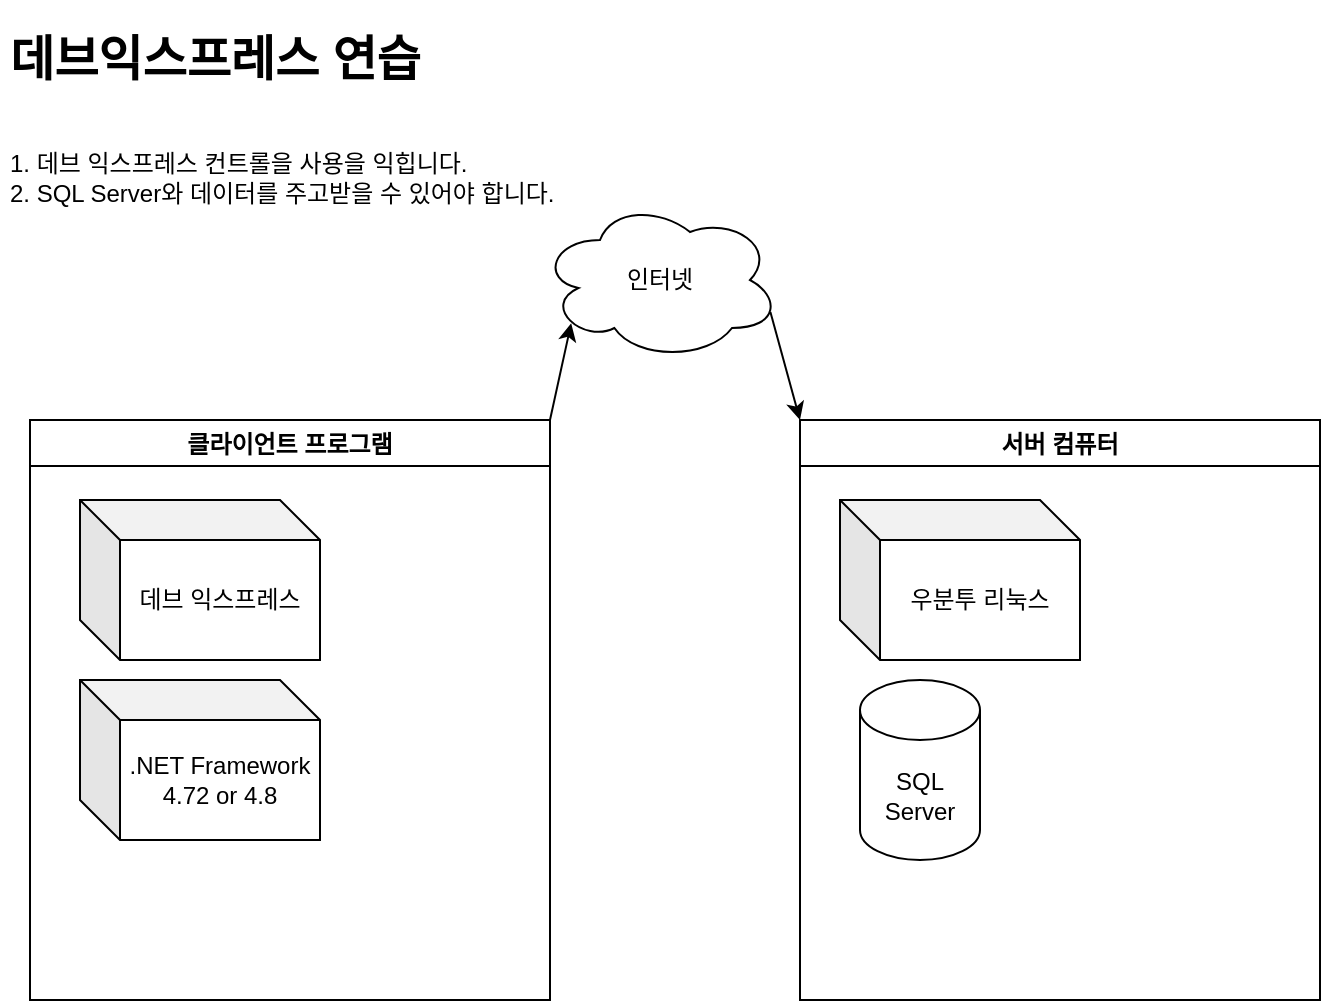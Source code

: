 <mxfile version="17.4.6" type="github">
  <diagram id="qArzvaBtKs2ZD9iZ1-9I" name="Page-1">
    <mxGraphModel dx="714" dy="604" grid="1" gridSize="10" guides="1" tooltips="1" connect="1" arrows="1" fold="1" page="1" pageScale="1" pageWidth="827" pageHeight="1169" background="#ffffff" math="0" shadow="0">
      <root>
        <mxCell id="0" />
        <mxCell id="1" parent="0" />
        <mxCell id="HhZkeLlCTQ54a1hXGvo2-1" value="&lt;h1&gt;데브익스프레스 연습&amp;nbsp;&lt;/h1&gt;&lt;div&gt;&lt;br&gt;&lt;/div&gt;&lt;div&gt;1. 데브 익스프레스 컨트롤을 사용을 익힙니다.&lt;/div&gt;&lt;div&gt;2. SQL Server와 데이터를 주고받을 수 있어야 합니다.&amp;nbsp;&lt;/div&gt;" style="text;html=1;strokeColor=none;fillColor=none;spacing=5;spacingTop=-20;whiteSpace=wrap;overflow=hidden;rounded=0;" vertex="1" parent="1">
          <mxGeometry x="40" y="40" width="290" height="120" as="geometry" />
        </mxCell>
        <mxCell id="HhZkeLlCTQ54a1hXGvo2-8" value="" style="endArrow=classic;html=1;rounded=0;exitX=1;exitY=0;exitDx=0;exitDy=0;entryX=0.13;entryY=0.77;entryDx=0;entryDy=0;entryPerimeter=0;" edge="1" parent="1" source="HhZkeLlCTQ54a1hXGvo2-18" target="HhZkeLlCTQ54a1hXGvo2-12">
          <mxGeometry width="50" height="50" relative="1" as="geometry">
            <mxPoint x="240" y="320" as="sourcePoint" />
            <mxPoint x="450" y="310" as="targetPoint" />
          </mxGeometry>
        </mxCell>
        <mxCell id="HhZkeLlCTQ54a1hXGvo2-12" value="인터넷" style="ellipse;shape=cloud;whiteSpace=wrap;html=1;" vertex="1" parent="1">
          <mxGeometry x="310" y="130" width="120" height="80" as="geometry" />
        </mxCell>
        <mxCell id="HhZkeLlCTQ54a1hXGvo2-13" value="" style="endArrow=classic;html=1;rounded=0;exitX=0.96;exitY=0.7;exitDx=0;exitDy=0;exitPerimeter=0;entryX=0;entryY=0;entryDx=0;entryDy=0;" edge="1" parent="1" source="HhZkeLlCTQ54a1hXGvo2-12" target="HhZkeLlCTQ54a1hXGvo2-16">
          <mxGeometry width="50" height="50" relative="1" as="geometry">
            <mxPoint x="400" y="390" as="sourcePoint" />
            <mxPoint x="430" y="405" as="targetPoint" />
          </mxGeometry>
        </mxCell>
        <mxCell id="HhZkeLlCTQ54a1hXGvo2-16" value="서버 컴퓨터" style="swimlane;" vertex="1" parent="1">
          <mxGeometry x="440" y="240" width="260" height="290" as="geometry" />
        </mxCell>
        <mxCell id="HhZkeLlCTQ54a1hXGvo2-4" value="SQL Server" style="shape=cylinder3;whiteSpace=wrap;html=1;boundedLbl=1;backgroundOutline=1;size=15;" vertex="1" parent="HhZkeLlCTQ54a1hXGvo2-16">
          <mxGeometry x="30" y="130" width="60" height="90" as="geometry" />
        </mxCell>
        <mxCell id="HhZkeLlCTQ54a1hXGvo2-17" value="우분투 리눅스" style="shape=cube;whiteSpace=wrap;html=1;boundedLbl=1;backgroundOutline=1;darkOpacity=0.05;darkOpacity2=0.1;" vertex="1" parent="HhZkeLlCTQ54a1hXGvo2-16">
          <mxGeometry x="20" y="40" width="120" height="80" as="geometry" />
        </mxCell>
        <mxCell id="HhZkeLlCTQ54a1hXGvo2-18" value="클라이언트 프로그램" style="swimlane;" vertex="1" parent="1">
          <mxGeometry x="55" y="240" width="260" height="290" as="geometry" />
        </mxCell>
        <mxCell id="HhZkeLlCTQ54a1hXGvo2-22" value="데브 익스프레스" style="shape=cube;whiteSpace=wrap;html=1;boundedLbl=1;backgroundOutline=1;darkOpacity=0.05;darkOpacity2=0.1;" vertex="1" parent="HhZkeLlCTQ54a1hXGvo2-18">
          <mxGeometry x="25" y="40" width="120" height="80" as="geometry" />
        </mxCell>
        <mxCell id="HhZkeLlCTQ54a1hXGvo2-23" value=".NET Framework&lt;br&gt;4.72 or 4.8" style="shape=cube;whiteSpace=wrap;html=1;boundedLbl=1;backgroundOutline=1;darkOpacity=0.05;darkOpacity2=0.1;" vertex="1" parent="HhZkeLlCTQ54a1hXGvo2-18">
          <mxGeometry x="25" y="130" width="120" height="80" as="geometry" />
        </mxCell>
      </root>
    </mxGraphModel>
  </diagram>
</mxfile>
